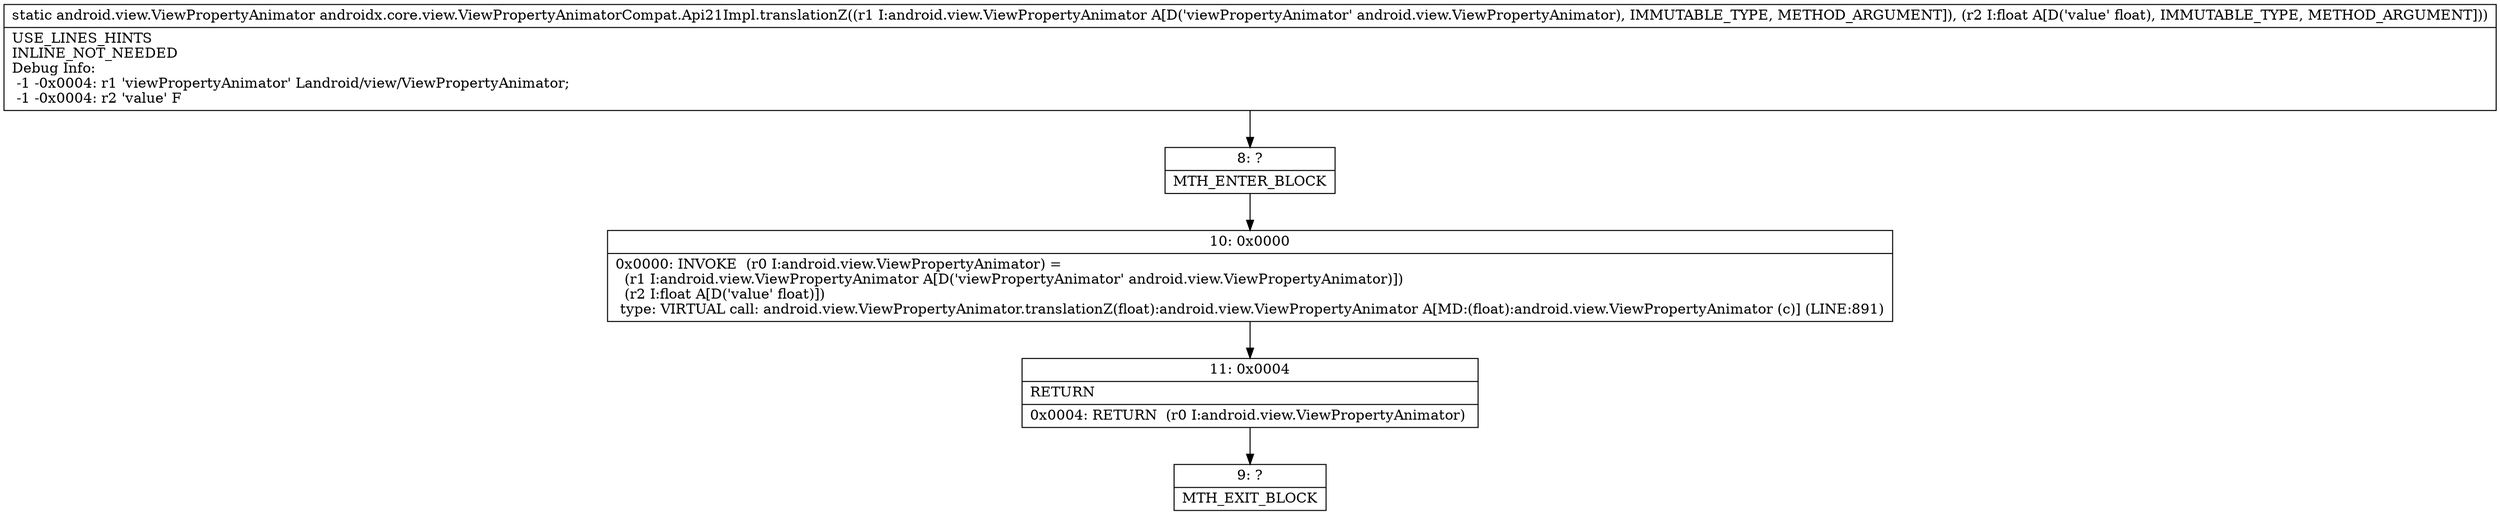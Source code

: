 digraph "CFG forandroidx.core.view.ViewPropertyAnimatorCompat.Api21Impl.translationZ(Landroid\/view\/ViewPropertyAnimator;F)Landroid\/view\/ViewPropertyAnimator;" {
Node_8 [shape=record,label="{8\:\ ?|MTH_ENTER_BLOCK\l}"];
Node_10 [shape=record,label="{10\:\ 0x0000|0x0000: INVOKE  (r0 I:android.view.ViewPropertyAnimator) = \l  (r1 I:android.view.ViewPropertyAnimator A[D('viewPropertyAnimator' android.view.ViewPropertyAnimator)])\l  (r2 I:float A[D('value' float)])\l type: VIRTUAL call: android.view.ViewPropertyAnimator.translationZ(float):android.view.ViewPropertyAnimator A[MD:(float):android.view.ViewPropertyAnimator (c)] (LINE:891)\l}"];
Node_11 [shape=record,label="{11\:\ 0x0004|RETURN\l|0x0004: RETURN  (r0 I:android.view.ViewPropertyAnimator) \l}"];
Node_9 [shape=record,label="{9\:\ ?|MTH_EXIT_BLOCK\l}"];
MethodNode[shape=record,label="{static android.view.ViewPropertyAnimator androidx.core.view.ViewPropertyAnimatorCompat.Api21Impl.translationZ((r1 I:android.view.ViewPropertyAnimator A[D('viewPropertyAnimator' android.view.ViewPropertyAnimator), IMMUTABLE_TYPE, METHOD_ARGUMENT]), (r2 I:float A[D('value' float), IMMUTABLE_TYPE, METHOD_ARGUMENT]))  | USE_LINES_HINTS\lINLINE_NOT_NEEDED\lDebug Info:\l  \-1 \-0x0004: r1 'viewPropertyAnimator' Landroid\/view\/ViewPropertyAnimator;\l  \-1 \-0x0004: r2 'value' F\l}"];
MethodNode -> Node_8;Node_8 -> Node_10;
Node_10 -> Node_11;
Node_11 -> Node_9;
}


